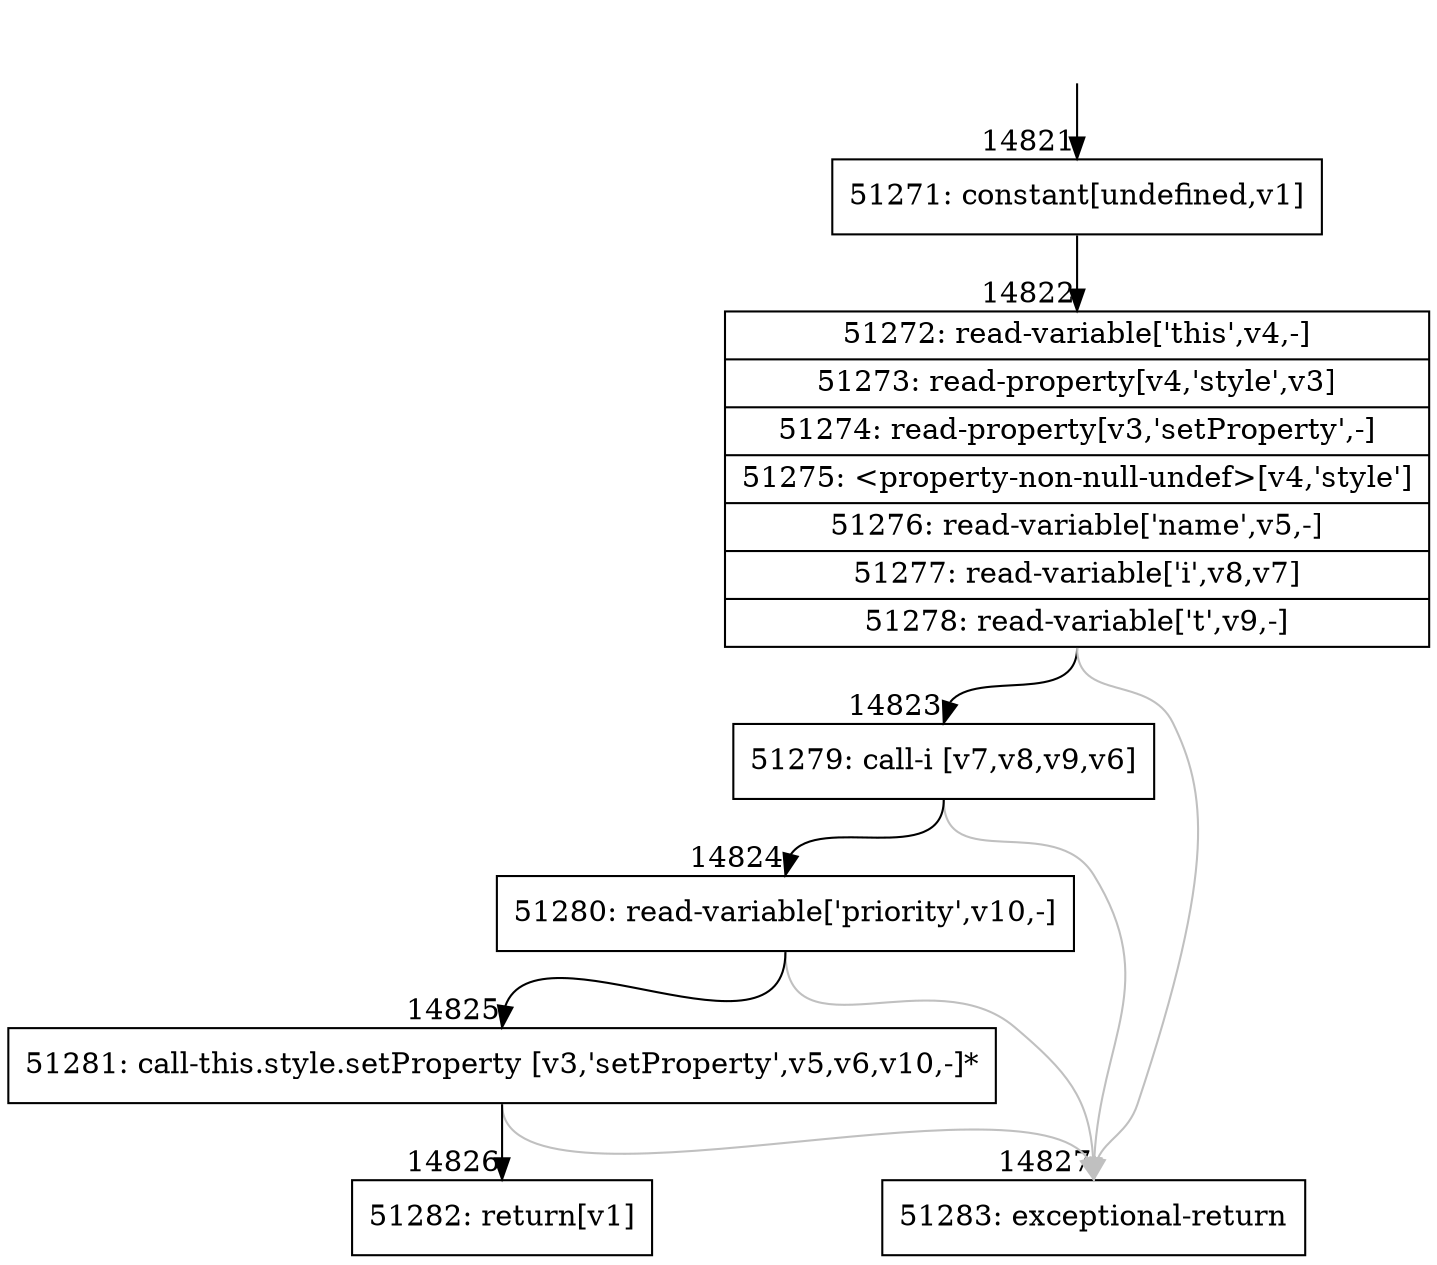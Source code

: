 digraph {
rankdir="TD"
BB_entry1383[shape=none,label=""];
BB_entry1383 -> BB14821 [tailport=s, headport=n, headlabel="    14821"]
BB14821 [shape=record label="{51271: constant[undefined,v1]}" ] 
BB14821 -> BB14822 [tailport=s, headport=n, headlabel="      14822"]
BB14822 [shape=record label="{51272: read-variable['this',v4,-]|51273: read-property[v4,'style',v3]|51274: read-property[v3,'setProperty',-]|51275: \<property-non-null-undef\>[v4,'style']|51276: read-variable['name',v5,-]|51277: read-variable['i',v8,v7]|51278: read-variable['t',v9,-]}" ] 
BB14822 -> BB14823 [tailport=s, headport=n, headlabel="      14823"]
BB14822 -> BB14827 [tailport=s, headport=n, color=gray, headlabel="      14827"]
BB14823 [shape=record label="{51279: call-i [v7,v8,v9,v6]}" ] 
BB14823 -> BB14824 [tailport=s, headport=n, headlabel="      14824"]
BB14823 -> BB14827 [tailport=s, headport=n, color=gray]
BB14824 [shape=record label="{51280: read-variable['priority',v10,-]}" ] 
BB14824 -> BB14825 [tailport=s, headport=n, headlabel="      14825"]
BB14824 -> BB14827 [tailport=s, headport=n, color=gray]
BB14825 [shape=record label="{51281: call-this.style.setProperty [v3,'setProperty',v5,v6,v10,-]*}" ] 
BB14825 -> BB14826 [tailport=s, headport=n, headlabel="      14826"]
BB14825 -> BB14827 [tailport=s, headport=n, color=gray]
BB14826 [shape=record label="{51282: return[v1]}" ] 
BB14827 [shape=record label="{51283: exceptional-return}" ] 
//#$~ 8765
}
